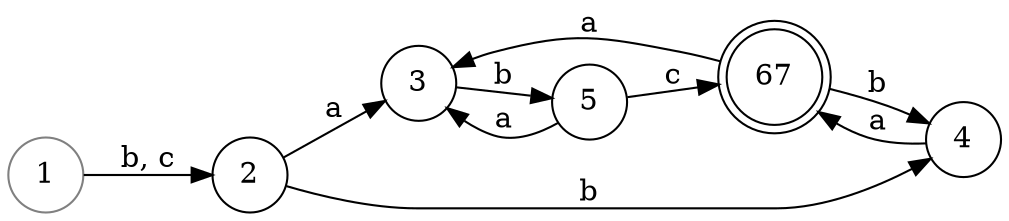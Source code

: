 digraph G{
  rankdir=LR;
  1 [color = "#808080", shape = circle];
  67 [shape = doublecircle];
  node [shape = circle];
  1 -> 2 [label = "b, c"];
  2 -> 3 [label = "a"];
  2 -> 4 [label = "b"];
  4 -> 67 [label = "a"];
  67 -> 3 [label = "a"];
  67 -> 4 [label = "b"];
  3 -> 5 [label = "b"];
  5 -> 3 [label = "a"];
  5 -> 67 [label = "c"];
}
